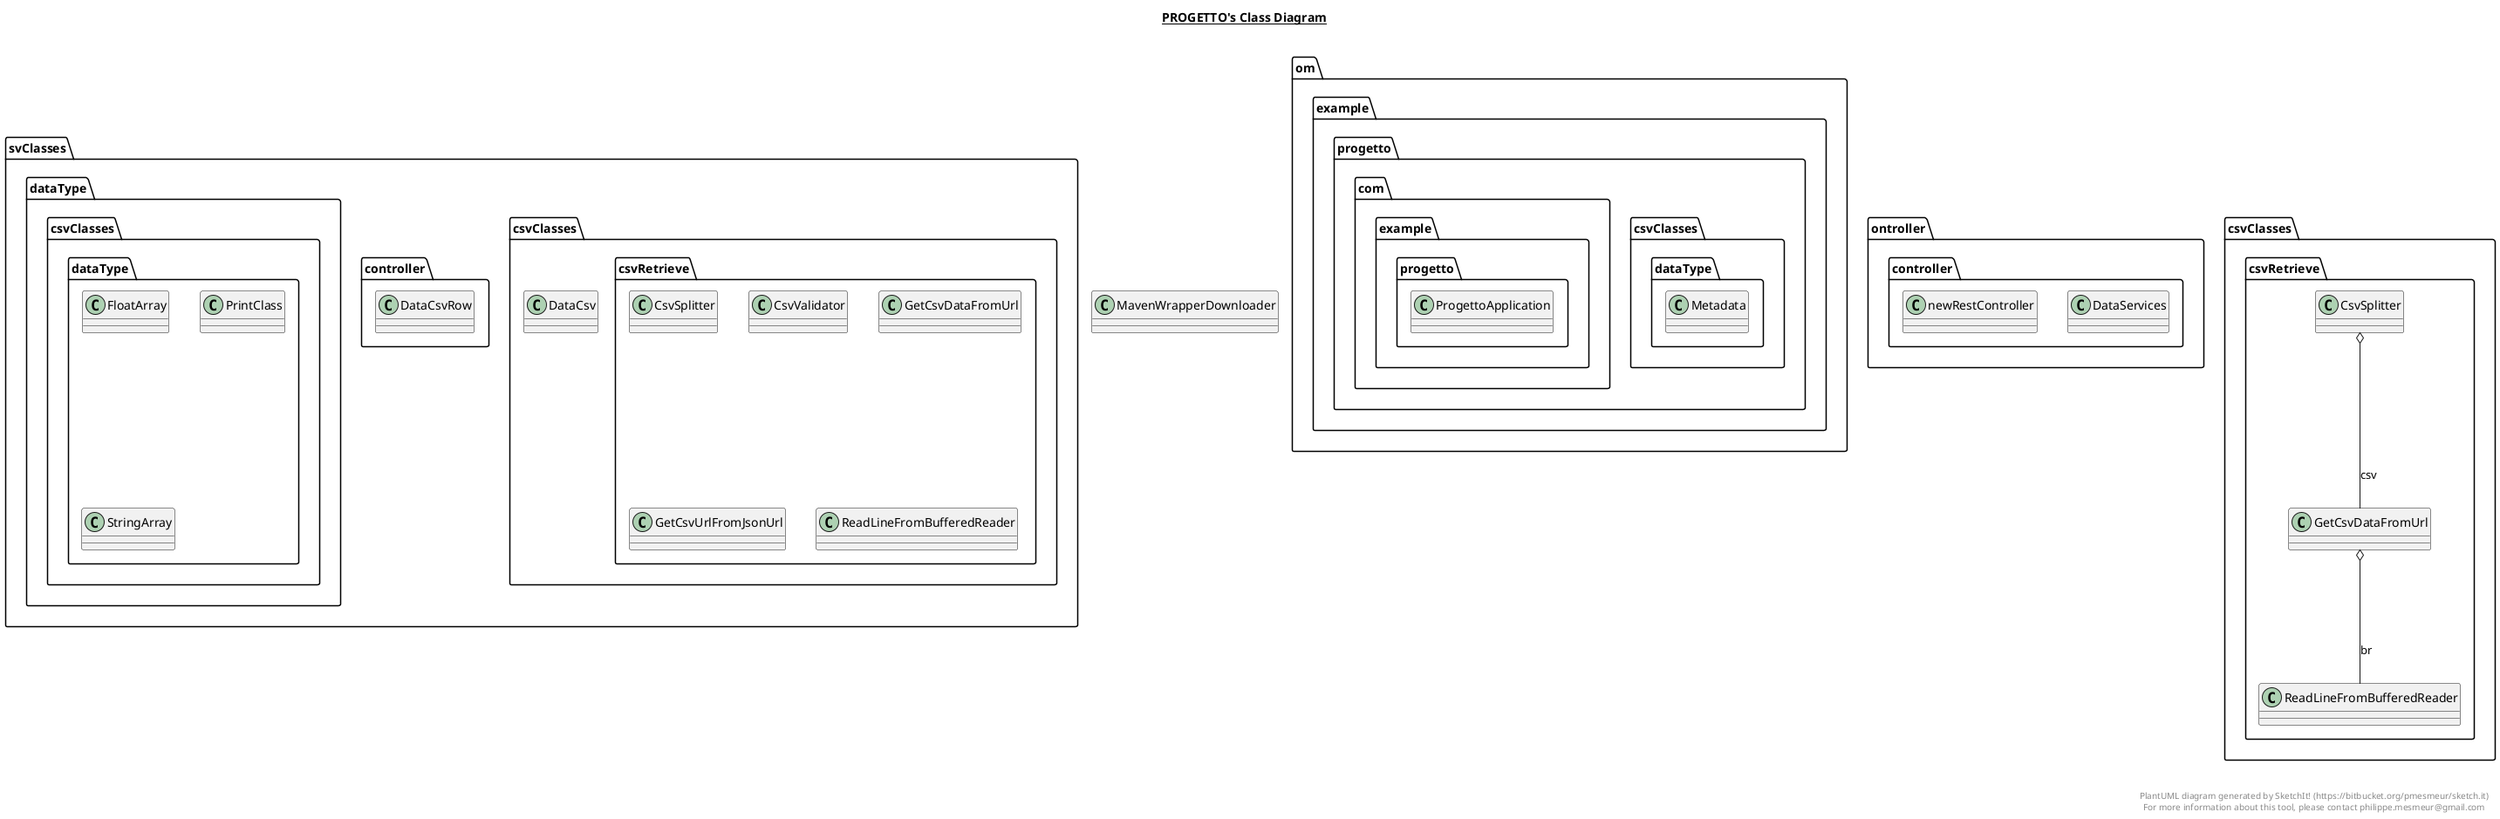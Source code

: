 @startuml

title __PROGETTO's Class Diagram__\n

    class MavenWrapperDownloader {
    }

  


    namespace om.example.progetto {
      class csvClasses.dataType.Metadata {
      }
    }

    namespace om.example.progetto {
      class com.example.progetto.ProgettoApplication {
      }
    }

    namespace ontroller {
      class controller.DataServices {
      }
    }

    namespace ontroller {
      class controller.newRestController {
      }
    }

    namespace svClasses {
      class csvClasses.csvRetrieve.CsvSplitter {
      }
    }

    namespace svClasses {
      class csvClasses.csvRetrieve.CsvValidator {
      }
    }

    namespace svClasses {
      class csvClasses.DataCsv {
      }
    }

    namespace svClasses {
      class controller.DataCsvRow {
      }
    }

    namespace svClasses {
      class csvClasses.csvRetrieve.GetCsvDataFromUrl {
      }
    }

    namespace svClasses {
      class csvClasses.csvRetrieve.GetCsvUrlFromJsonUrl {
      }
    }

    namespace svClasses {
      class csvClasses.csvRetrieve.ReadLineFromBufferedReader {
      }
    }

    namespace svClasses {
      namespace dataType {
        class csvClasses.dataType.FloatArray {
        }
      }
    }

    namespace svClasses {
      namespace dataType {
        class csvClasses.dataType.PrintClass {
        }
      }
    }

    namespace svClasses {
      namespace dataType {
        class csvClasses.dataType.StringArray {
        }
      }
    }

  

  csvClasses.csvRetrieve.CsvSplitter o-- csvClasses.csvRetrieve.GetCsvDataFromUrl : csv
  csvClasses.csvRetrieve.GetCsvDataFromUrl o-- csvClasses.csvRetrieve.ReadLineFromBufferedReader : br


right footer


PlantUML diagram generated by SketchIt! (https://bitbucket.org/pmesmeur/sketch.it)
For more information about this tool, please contact philippe.mesmeur@gmail.com
endfooter

@enduml

